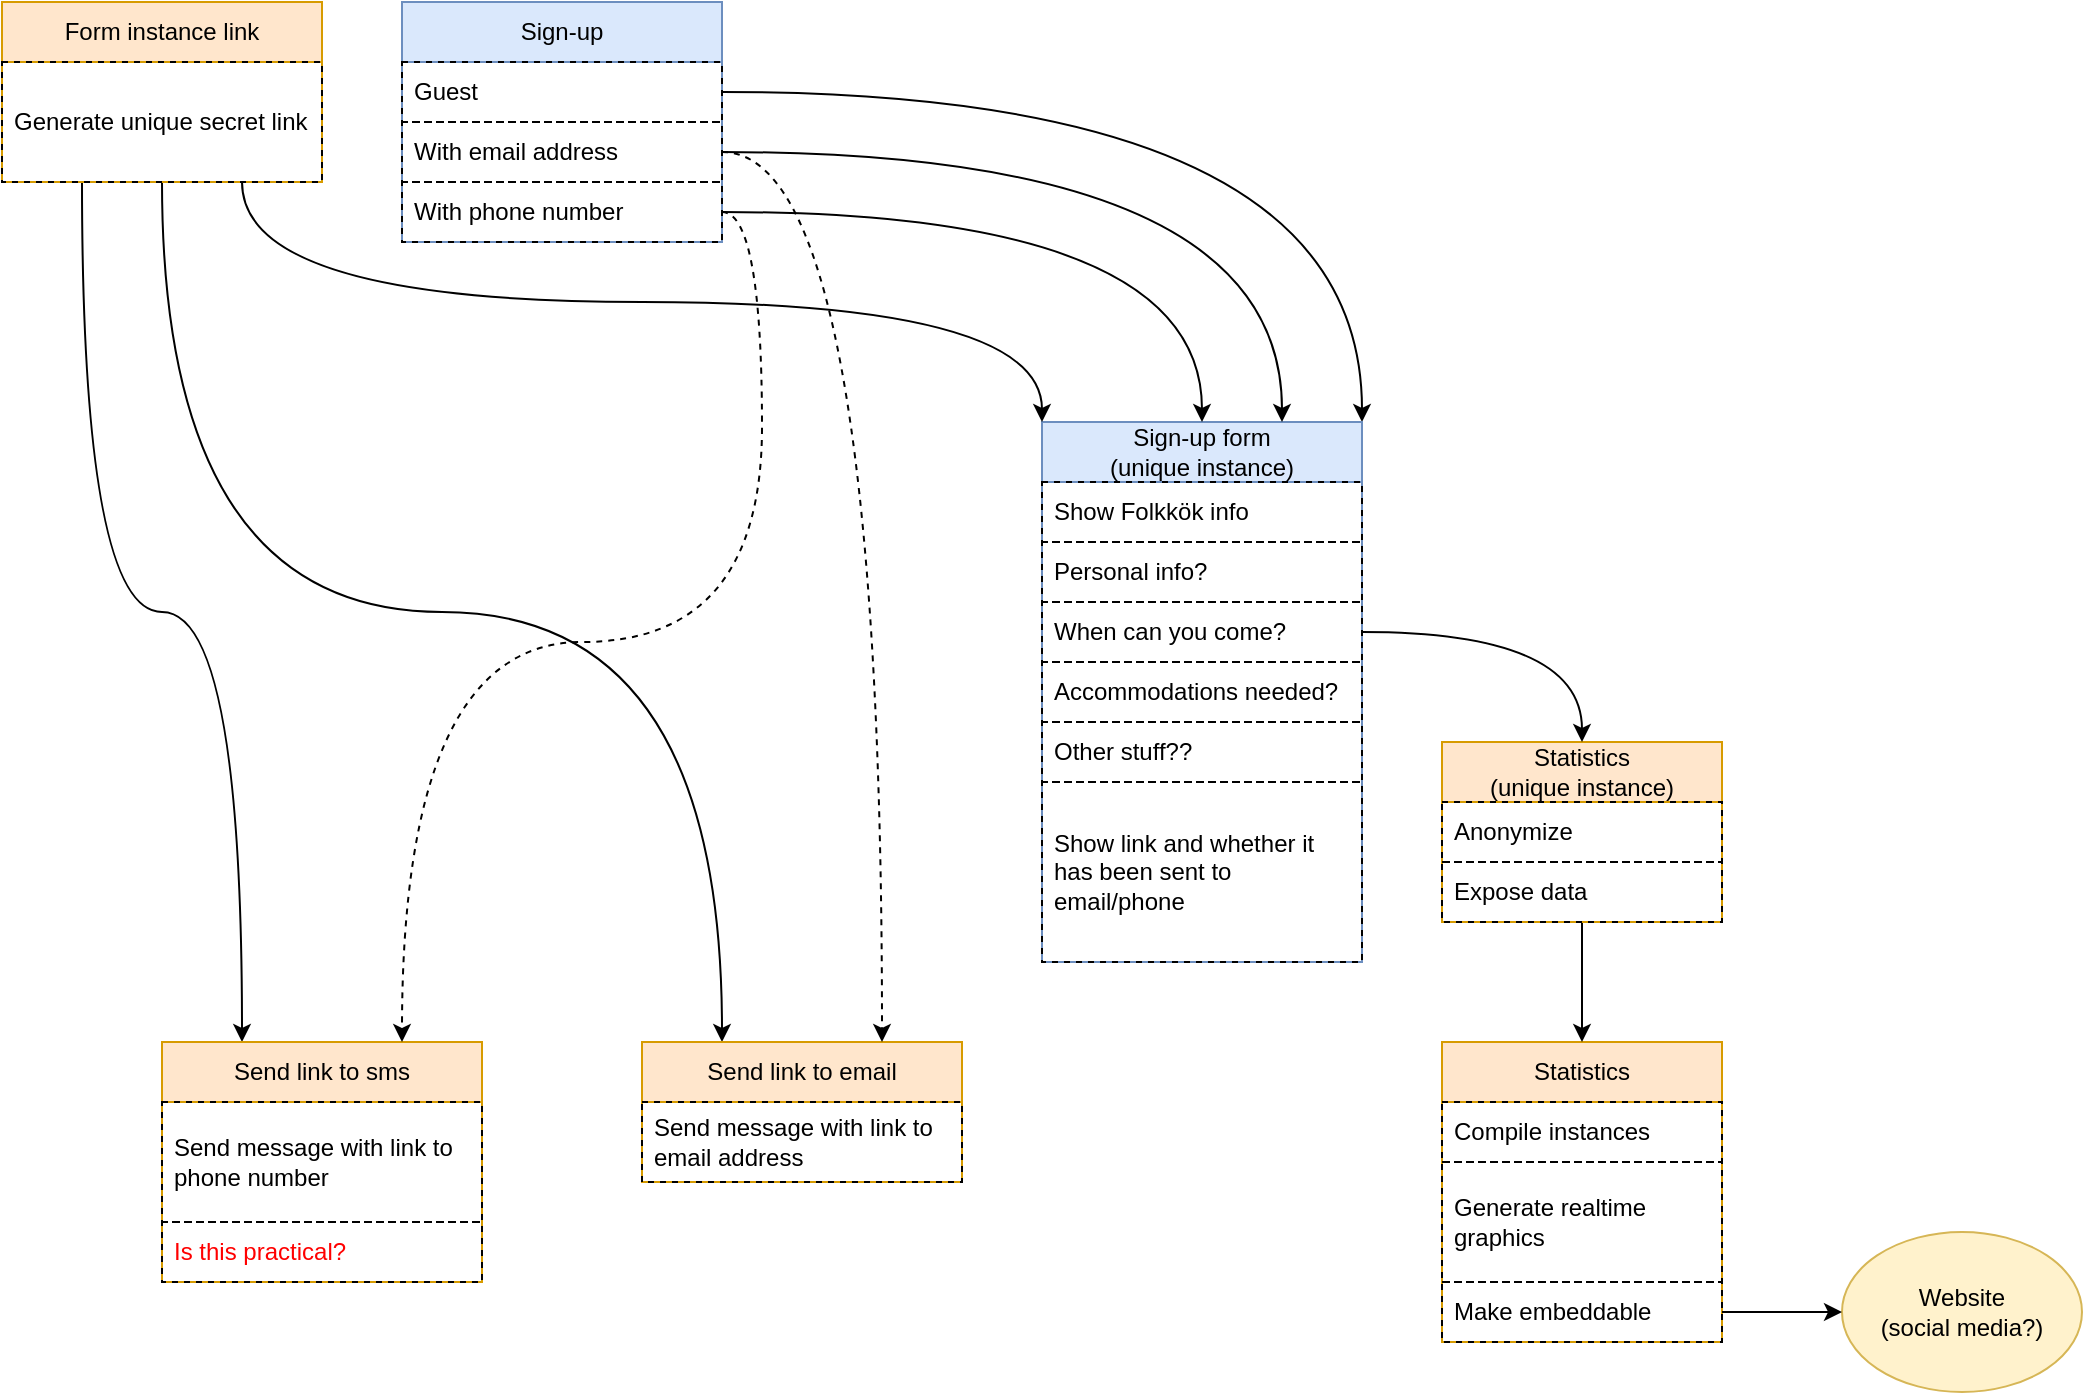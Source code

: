 <mxfile version="20.8.23" type="github">
  <diagram name="Page-1" id="5f0bae14-7c28-e335-631c-24af17079c00">
    <mxGraphModel dx="2954" dy="1155" grid="1" gridSize="10" guides="1" tooltips="1" connect="1" arrows="1" fold="1" page="1" pageScale="1" pageWidth="1100" pageHeight="850" background="none" math="0" shadow="0">
      <root>
        <mxCell id="0" />
        <mxCell id="1" parent="0" />
        <mxCell id="vFjxq-ZZOYanFInPDwxO-5" style="rounded=0;orthogonalLoop=1;jettySize=auto;html=1;exitX=1;exitY=0.5;exitDx=0;exitDy=0;edgeStyle=orthogonalEdgeStyle;curved=1;entryX=1;entryY=0;entryDx=0;entryDy=0;" edge="1" parent="1" source="vFjxq-ZZOYanFInPDwxO-2" target="vFjxq-ZZOYanFInPDwxO-6">
          <mxGeometry relative="1" as="geometry">
            <mxPoint x="440" y="85" as="targetPoint" />
          </mxGeometry>
        </mxCell>
        <mxCell id="vFjxq-ZZOYanFInPDwxO-1" value="Sign-up" style="swimlane;fontStyle=0;childLayout=stackLayout;horizontal=1;startSize=30;horizontalStack=0;resizeParent=1;resizeParentMax=0;resizeLast=0;collapsible=1;marginBottom=0;whiteSpace=wrap;html=1;fillColor=#dae8fc;strokeColor=#6c8ebf;" vertex="1" parent="1">
          <mxGeometry x="240" y="40" width="160" height="120" as="geometry" />
        </mxCell>
        <mxCell id="vFjxq-ZZOYanFInPDwxO-2" value="&lt;div&gt;Guest&lt;/div&gt;" style="text;strokeColor=default;fillColor=none;align=left;verticalAlign=middle;spacingLeft=4;spacingRight=4;overflow=hidden;points=[[0,0.5],[1,0.5]];portConstraint=eastwest;rotatable=0;whiteSpace=wrap;html=1;spacingBottom=0;dashed=1;" vertex="1" parent="vFjxq-ZZOYanFInPDwxO-1">
          <mxGeometry y="30" width="160" height="30" as="geometry" />
        </mxCell>
        <mxCell id="vFjxq-ZZOYanFInPDwxO-3" value="With email address" style="text;strokeColor=default;fillColor=none;align=left;verticalAlign=middle;spacingLeft=4;spacingRight=4;overflow=hidden;points=[[0,0.5],[1,0.5]];portConstraint=eastwest;rotatable=0;whiteSpace=wrap;html=1;spacingBottom=0;dashed=1;" vertex="1" parent="vFjxq-ZZOYanFInPDwxO-1">
          <mxGeometry y="60" width="160" height="30" as="geometry" />
        </mxCell>
        <mxCell id="vFjxq-ZZOYanFInPDwxO-19" value="With phone number" style="text;strokeColor=default;fillColor=none;align=left;verticalAlign=middle;spacingLeft=4;spacingRight=4;overflow=hidden;points=[[0,0.5],[1,0.5]];portConstraint=eastwest;rotatable=0;whiteSpace=wrap;html=1;spacingBottom=0;dashed=1;" vertex="1" parent="vFjxq-ZZOYanFInPDwxO-1">
          <mxGeometry y="90" width="160" height="30" as="geometry" />
        </mxCell>
        <mxCell id="vFjxq-ZZOYanFInPDwxO-6" value="&lt;div&gt;Sign-up form&lt;/div&gt;&lt;div&gt;(unique instance)&lt;br&gt;&lt;/div&gt;" style="swimlane;fontStyle=0;childLayout=stackLayout;horizontal=1;startSize=30;horizontalStack=0;resizeParent=1;resizeParentMax=0;resizeLast=0;collapsible=1;marginBottom=0;whiteSpace=wrap;html=1;fillColor=#dae8fc;strokeColor=#6c8ebf;" vertex="1" parent="1">
          <mxGeometry x="560" y="250" width="160" height="270" as="geometry">
            <mxRectangle x="560" y="250" width="140" height="40" as="alternateBounds" />
          </mxGeometry>
        </mxCell>
        <mxCell id="vFjxq-ZZOYanFInPDwxO-7" value="Show Folkkök info" style="text;strokeColor=default;fillColor=none;align=left;verticalAlign=middle;spacingLeft=4;spacingRight=4;overflow=hidden;points=[[0,0.5],[1,0.5]];portConstraint=eastwest;rotatable=0;whiteSpace=wrap;html=1;spacingBottom=0;dashed=1;" vertex="1" parent="vFjxq-ZZOYanFInPDwxO-6">
          <mxGeometry y="30" width="160" height="30" as="geometry" />
        </mxCell>
        <mxCell id="vFjxq-ZZOYanFInPDwxO-33" value="Personal info?" style="text;strokeColor=default;fillColor=none;align=left;verticalAlign=middle;spacingLeft=4;spacingRight=4;overflow=hidden;points=[[0,0.5],[1,0.5]];portConstraint=eastwest;rotatable=0;whiteSpace=wrap;html=1;spacingBottom=0;dashed=1;" vertex="1" parent="vFjxq-ZZOYanFInPDwxO-6">
          <mxGeometry y="60" width="160" height="30" as="geometry" />
        </mxCell>
        <mxCell id="vFjxq-ZZOYanFInPDwxO-8" value="When can you come?" style="text;strokeColor=default;fillColor=none;align=left;verticalAlign=middle;spacingLeft=4;spacingRight=4;overflow=hidden;points=[[0,0.5],[1,0.5]];portConstraint=eastwest;rotatable=0;whiteSpace=wrap;html=1;spacingBottom=0;dashed=1;" vertex="1" parent="vFjxq-ZZOYanFInPDwxO-6">
          <mxGeometry y="90" width="160" height="30" as="geometry" />
        </mxCell>
        <mxCell id="vFjxq-ZZOYanFInPDwxO-9" value="Accommodations needed?" style="text;strokeColor=default;fillColor=none;align=left;verticalAlign=middle;spacingLeft=4;spacingRight=4;overflow=hidden;points=[[0,0.5],[1,0.5]];portConstraint=eastwest;rotatable=0;whiteSpace=wrap;html=1;spacingBottom=0;dashed=1;" vertex="1" parent="vFjxq-ZZOYanFInPDwxO-6">
          <mxGeometry y="120" width="160" height="30" as="geometry" />
        </mxCell>
        <mxCell id="vFjxq-ZZOYanFInPDwxO-27" value="Other stuff??" style="text;strokeColor=default;fillColor=none;align=left;verticalAlign=middle;spacingLeft=4;spacingRight=4;overflow=hidden;points=[[0,0.5],[1,0.5]];portConstraint=eastwest;rotatable=0;whiteSpace=wrap;html=1;spacingBottom=0;dashed=1;" vertex="1" parent="vFjxq-ZZOYanFInPDwxO-6">
          <mxGeometry y="150" width="160" height="30" as="geometry" />
        </mxCell>
        <mxCell id="vFjxq-ZZOYanFInPDwxO-32" value="Show link and whether it has been sent to email/phone" style="text;strokeColor=default;fillColor=none;align=left;verticalAlign=middle;spacingLeft=4;spacingRight=4;overflow=hidden;points=[[0,0.5],[1,0.5]];portConstraint=eastwest;rotatable=0;whiteSpace=wrap;html=1;spacingBottom=0;dashed=1;" vertex="1" parent="vFjxq-ZZOYanFInPDwxO-6">
          <mxGeometry y="180" width="160" height="90" as="geometry" />
        </mxCell>
        <mxCell id="vFjxq-ZZOYanFInPDwxO-30" style="edgeStyle=orthogonalEdgeStyle;curved=1;rounded=0;orthogonalLoop=1;jettySize=auto;html=1;exitX=0.25;exitY=1;exitDx=0;exitDy=0;entryX=0.25;entryY=0;entryDx=0;entryDy=0;fontFamily=Helvetica;fontSize=12;fontColor=#FF0000;" edge="1" parent="1" source="vFjxq-ZZOYanFInPDwxO-14" target="vFjxq-ZZOYanFInPDwxO-25">
          <mxGeometry relative="1" as="geometry" />
        </mxCell>
        <mxCell id="vFjxq-ZZOYanFInPDwxO-31" style="edgeStyle=orthogonalEdgeStyle;curved=1;rounded=0;orthogonalLoop=1;jettySize=auto;html=1;entryX=0.25;entryY=0;entryDx=0;entryDy=0;fontFamily=Helvetica;fontSize=12;fontColor=#FF0000;exitX=0.5;exitY=1;exitDx=0;exitDy=0;" edge="1" parent="1" source="vFjxq-ZZOYanFInPDwxO-14" target="vFjxq-ZZOYanFInPDwxO-20">
          <mxGeometry relative="1" as="geometry">
            <mxPoint x="160" y="300" as="sourcePoint" />
          </mxGeometry>
        </mxCell>
        <mxCell id="vFjxq-ZZOYanFInPDwxO-34" style="edgeStyle=orthogonalEdgeStyle;curved=1;rounded=0;orthogonalLoop=1;jettySize=auto;html=1;exitX=0.75;exitY=1;exitDx=0;exitDy=0;fontFamily=Helvetica;fontSize=12;fontColor=#FF0000;entryX=0;entryY=0;entryDx=0;entryDy=0;" edge="1" parent="1" source="vFjxq-ZZOYanFInPDwxO-14" target="vFjxq-ZZOYanFInPDwxO-6">
          <mxGeometry relative="1" as="geometry">
            <mxPoint x="600" y="220" as="targetPoint" />
          </mxGeometry>
        </mxCell>
        <mxCell id="vFjxq-ZZOYanFInPDwxO-14" value="Form instance link" style="swimlane;fontStyle=0;childLayout=stackLayout;horizontal=1;startSize=30;horizontalStack=0;resizeParent=1;resizeParentMax=0;resizeLast=0;collapsible=1;marginBottom=0;whiteSpace=wrap;html=1;spacingBottom=0;fillColor=#ffe6cc;strokeColor=#d79b00;" vertex="1" parent="1">
          <mxGeometry x="40" y="40" width="160" height="90" as="geometry" />
        </mxCell>
        <mxCell id="vFjxq-ZZOYanFInPDwxO-15" value="Generate unique secret link" style="text;strokeColor=default;fillColor=none;align=left;verticalAlign=middle;spacingLeft=4;spacingRight=4;overflow=hidden;points=[[0,0.5],[1,0.5]];portConstraint=eastwest;rotatable=0;whiteSpace=wrap;html=1;spacingBottom=0;dashed=1;perimeterSpacing=1;" vertex="1" parent="vFjxq-ZZOYanFInPDwxO-14">
          <mxGeometry y="30" width="160" height="60" as="geometry" />
        </mxCell>
        <mxCell id="vFjxq-ZZOYanFInPDwxO-20" value="Send link to email" style="swimlane;fontStyle=0;childLayout=stackLayout;horizontal=1;startSize=30;horizontalStack=0;resizeParent=1;resizeParentMax=0;resizeLast=0;collapsible=1;marginBottom=0;whiteSpace=wrap;html=1;spacingBottom=0;fillColor=#ffe6cc;strokeColor=#d79b00;" vertex="1" parent="1">
          <mxGeometry x="360" y="560" width="160" height="70" as="geometry" />
        </mxCell>
        <mxCell id="vFjxq-ZZOYanFInPDwxO-22" value="Send message with link to email address" style="text;strokeColor=default;fillColor=none;align=left;verticalAlign=middle;spacingLeft=4;spacingRight=4;overflow=hidden;points=[[0,0.5],[1,0.5]];portConstraint=eastwest;rotatable=0;whiteSpace=wrap;html=1;spacingBottom=0;dashed=1;" vertex="1" parent="vFjxq-ZZOYanFInPDwxO-20">
          <mxGeometry y="30" width="160" height="40" as="geometry" />
        </mxCell>
        <mxCell id="vFjxq-ZZOYanFInPDwxO-25" value="Send link to sms" style="swimlane;fontStyle=0;childLayout=stackLayout;horizontal=1;startSize=30;horizontalStack=0;resizeParent=1;resizeParentMax=0;resizeLast=0;collapsible=1;marginBottom=0;whiteSpace=wrap;html=1;spacingBottom=0;fillColor=#ffe6cc;strokeColor=#d79b00;" vertex="1" parent="1">
          <mxGeometry x="120" y="560" width="160" height="120" as="geometry" />
        </mxCell>
        <mxCell id="vFjxq-ZZOYanFInPDwxO-26" value="Send message with link to phone number" style="text;strokeColor=default;fillColor=none;align=left;verticalAlign=middle;spacingLeft=4;spacingRight=4;overflow=hidden;points=[[0,0.5],[1,0.5]];portConstraint=eastwest;rotatable=0;whiteSpace=wrap;html=1;spacingBottom=0;dashed=1;" vertex="1" parent="vFjxq-ZZOYanFInPDwxO-25">
          <mxGeometry y="30" width="160" height="60" as="geometry" />
        </mxCell>
        <mxCell id="vFjxq-ZZOYanFInPDwxO-29" value="&lt;font color=&quot;#FF0000&quot;&gt;Is this practical?&lt;br&gt;&lt;/font&gt;" style="text;strokeColor=default;fillColor=none;align=left;verticalAlign=middle;spacingLeft=4;spacingRight=4;overflow=hidden;points=[[0,0.5],[1,0.5]];portConstraint=eastwest;rotatable=0;whiteSpace=wrap;html=1;spacingBottom=0;dashed=1;" vertex="1" parent="vFjxq-ZZOYanFInPDwxO-25">
          <mxGeometry y="90" width="160" height="30" as="geometry" />
        </mxCell>
        <mxCell id="vFjxq-ZZOYanFInPDwxO-35" style="edgeStyle=orthogonalEdgeStyle;curved=1;rounded=0;orthogonalLoop=1;jettySize=auto;html=1;exitX=1;exitY=0.5;exitDx=0;exitDy=0;entryX=0.75;entryY=0;entryDx=0;entryDy=0;fontFamily=Helvetica;fontSize=12;fontColor=#FF0000;" edge="1" parent="1" source="vFjxq-ZZOYanFInPDwxO-3" target="vFjxq-ZZOYanFInPDwxO-6">
          <mxGeometry relative="1" as="geometry" />
        </mxCell>
        <mxCell id="vFjxq-ZZOYanFInPDwxO-36" style="edgeStyle=orthogonalEdgeStyle;curved=1;rounded=0;orthogonalLoop=1;jettySize=auto;html=1;exitX=1;exitY=0.5;exitDx=0;exitDy=0;entryX=0.5;entryY=0;entryDx=0;entryDy=0;fontFamily=Helvetica;fontSize=12;fontColor=#FF0000;" edge="1" parent="1" source="vFjxq-ZZOYanFInPDwxO-19" target="vFjxq-ZZOYanFInPDwxO-6">
          <mxGeometry relative="1" as="geometry" />
        </mxCell>
        <mxCell id="vFjxq-ZZOYanFInPDwxO-38" style="edgeStyle=orthogonalEdgeStyle;curved=1;rounded=0;orthogonalLoop=1;jettySize=auto;html=1;exitX=1;exitY=0.5;exitDx=0;exitDy=0;entryX=0.75;entryY=0;entryDx=0;entryDy=0;fontFamily=Helvetica;fontSize=12;fontColor=#FF0000;dashed=1;" edge="1" parent="1" source="vFjxq-ZZOYanFInPDwxO-3" target="vFjxq-ZZOYanFInPDwxO-20">
          <mxGeometry relative="1" as="geometry" />
        </mxCell>
        <mxCell id="vFjxq-ZZOYanFInPDwxO-39" style="edgeStyle=orthogonalEdgeStyle;curved=1;rounded=0;orthogonalLoop=1;jettySize=auto;html=1;exitX=1;exitY=0.5;exitDx=0;exitDy=0;entryX=0.75;entryY=0;entryDx=0;entryDy=0;dashed=1;fontFamily=Helvetica;fontSize=12;fontColor=#FF0000;" edge="1" parent="1" source="vFjxq-ZZOYanFInPDwxO-19" target="vFjxq-ZZOYanFInPDwxO-25">
          <mxGeometry relative="1" as="geometry" />
        </mxCell>
        <mxCell id="vFjxq-ZZOYanFInPDwxO-41" value="&lt;font color=&quot;#000000&quot;&gt;Statistics&lt;/font&gt;" style="swimlane;fontStyle=0;childLayout=stackLayout;horizontal=1;startSize=30;horizontalStack=0;resizeParent=1;resizeParentMax=0;resizeLast=0;collapsible=1;marginBottom=0;whiteSpace=wrap;html=1;strokeColor=#d79b00;fontFamily=Helvetica;fontSize=12;fillColor=#ffe6cc;" vertex="1" parent="1">
          <mxGeometry x="760" y="560" width="140" height="150" as="geometry" />
        </mxCell>
        <mxCell id="vFjxq-ZZOYanFInPDwxO-42" value="&lt;font color=&quot;#000000&quot;&gt;Compile instances&lt;br&gt;&lt;/font&gt;" style="text;strokeColor=default;fillColor=none;align=left;verticalAlign=middle;spacingLeft=4;spacingRight=4;overflow=hidden;points=[[0,0.5],[1,0.5]];portConstraint=eastwest;rotatable=0;whiteSpace=wrap;html=1;fontSize=12;fontFamily=Helvetica;fontColor=#FF0000;dashed=1;" vertex="1" parent="vFjxq-ZZOYanFInPDwxO-41">
          <mxGeometry y="30" width="140" height="30" as="geometry" />
        </mxCell>
        <mxCell id="vFjxq-ZZOYanFInPDwxO-43" value="&lt;font color=&quot;#000000&quot;&gt;Generate realtime graphics&lt;br&gt;&lt;/font&gt;" style="text;strokeColor=default;fillColor=none;align=left;verticalAlign=middle;spacingLeft=4;spacingRight=4;overflow=hidden;points=[[0,0.5],[1,0.5]];portConstraint=eastwest;rotatable=0;whiteSpace=wrap;html=1;fontSize=12;fontFamily=Helvetica;fontColor=#FF0000;dashed=1;" vertex="1" parent="vFjxq-ZZOYanFInPDwxO-41">
          <mxGeometry y="60" width="140" height="60" as="geometry" />
        </mxCell>
        <mxCell id="vFjxq-ZZOYanFInPDwxO-44" value="&lt;font color=&quot;#000000&quot;&gt;Make embeddable&lt;br&gt;&lt;/font&gt;" style="text;strokeColor=default;fillColor=none;align=left;verticalAlign=middle;spacingLeft=4;spacingRight=4;overflow=hidden;points=[[0,0.5],[1,0.5]];portConstraint=eastwest;rotatable=0;whiteSpace=wrap;html=1;fontSize=12;fontFamily=Helvetica;fontColor=#FF0000;dashed=1;" vertex="1" parent="vFjxq-ZZOYanFInPDwxO-41">
          <mxGeometry y="120" width="140" height="30" as="geometry" />
        </mxCell>
        <mxCell id="vFjxq-ZZOYanFInPDwxO-50" style="edgeStyle=orthogonalEdgeStyle;curved=1;rounded=0;orthogonalLoop=1;jettySize=auto;html=1;exitX=0.5;exitY=1;exitDx=0;exitDy=0;fontFamily=Helvetica;fontSize=12;fontColor=#000000;" edge="1" parent="1" source="vFjxq-ZZOYanFInPDwxO-45" target="vFjxq-ZZOYanFInPDwxO-41">
          <mxGeometry relative="1" as="geometry" />
        </mxCell>
        <mxCell id="vFjxq-ZZOYanFInPDwxO-45" value="&lt;div&gt;&lt;font color=&quot;#000000&quot;&gt;Statistics&lt;/font&gt;&lt;/div&gt;&lt;font color=&quot;#000000&quot;&gt;(unique instance)&lt;/font&gt;" style="swimlane;fontStyle=0;childLayout=stackLayout;horizontal=1;startSize=30;horizontalStack=0;resizeParent=1;resizeParentMax=0;resizeLast=0;collapsible=1;marginBottom=0;whiteSpace=wrap;html=1;strokeColor=#d79b00;fontFamily=Helvetica;fontSize=12;fillColor=#ffe6cc;" vertex="1" parent="1">
          <mxGeometry x="760" y="410" width="140" height="90" as="geometry" />
        </mxCell>
        <mxCell id="vFjxq-ZZOYanFInPDwxO-46" value="&lt;font color=&quot;#000000&quot;&gt;Anonymize&lt;br&gt;&lt;/font&gt;" style="text;strokeColor=default;fillColor=none;align=left;verticalAlign=middle;spacingLeft=4;spacingRight=4;overflow=hidden;points=[[0,0.5],[1,0.5]];portConstraint=eastwest;rotatable=0;whiteSpace=wrap;html=1;fontSize=12;fontFamily=Helvetica;fontColor=#FF0000;dashed=1;" vertex="1" parent="vFjxq-ZZOYanFInPDwxO-45">
          <mxGeometry y="30" width="140" height="30" as="geometry" />
        </mxCell>
        <mxCell id="vFjxq-ZZOYanFInPDwxO-47" value="&lt;font color=&quot;#000000&quot;&gt;Expose data&lt;br&gt;&lt;/font&gt;" style="text;strokeColor=default;fillColor=none;align=left;verticalAlign=middle;spacingLeft=4;spacingRight=4;overflow=hidden;points=[[0,0.5],[1,0.5]];portConstraint=eastwest;rotatable=0;whiteSpace=wrap;html=1;fontSize=12;fontFamily=Helvetica;fontColor=#FF0000;dashed=1;" vertex="1" parent="vFjxq-ZZOYanFInPDwxO-45">
          <mxGeometry y="60" width="140" height="30" as="geometry" />
        </mxCell>
        <mxCell id="vFjxq-ZZOYanFInPDwxO-49" style="edgeStyle=orthogonalEdgeStyle;curved=1;rounded=0;orthogonalLoop=1;jettySize=auto;html=1;exitX=1;exitY=0.5;exitDx=0;exitDy=0;fontFamily=Helvetica;fontSize=12;fontColor=#000000;" edge="1" parent="1" source="vFjxq-ZZOYanFInPDwxO-8" target="vFjxq-ZZOYanFInPDwxO-45">
          <mxGeometry relative="1" as="geometry" />
        </mxCell>
        <mxCell id="vFjxq-ZZOYanFInPDwxO-51" value="&lt;div&gt;Website&lt;/div&gt;&lt;div&gt;(social media?)&lt;br&gt;&lt;/div&gt;" style="ellipse;whiteSpace=wrap;html=1;strokeColor=#d6b656;fontFamily=Helvetica;fontSize=12;fillColor=#fff2cc;" vertex="1" parent="1">
          <mxGeometry x="960" y="655" width="120" height="80" as="geometry" />
        </mxCell>
        <mxCell id="vFjxq-ZZOYanFInPDwxO-53" style="edgeStyle=orthogonalEdgeStyle;curved=1;rounded=0;orthogonalLoop=1;jettySize=auto;html=1;exitX=1;exitY=0.5;exitDx=0;exitDy=0;entryX=0;entryY=0.5;entryDx=0;entryDy=0;fontFamily=Helvetica;fontSize=12;fontColor=#000000;" edge="1" parent="1" source="vFjxq-ZZOYanFInPDwxO-44" target="vFjxq-ZZOYanFInPDwxO-51">
          <mxGeometry relative="1" as="geometry" />
        </mxCell>
      </root>
    </mxGraphModel>
  </diagram>
</mxfile>
